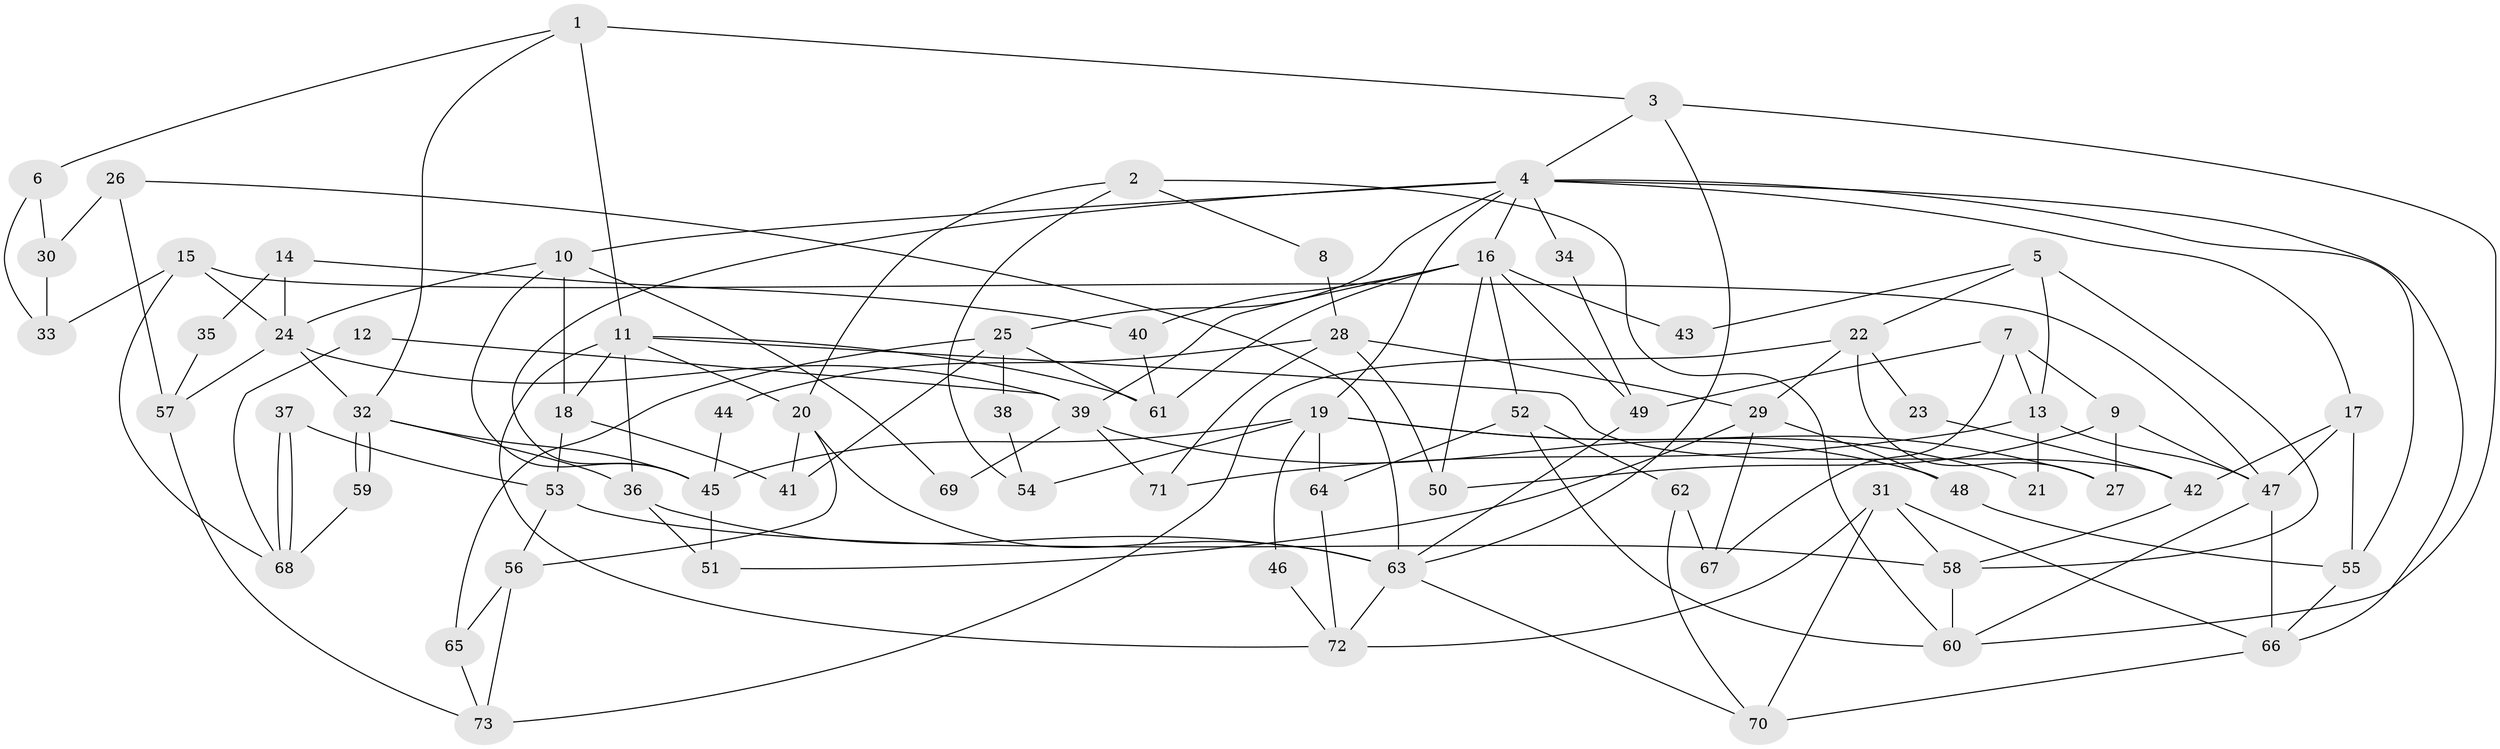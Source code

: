 // coarse degree distribution, {7: 0.13043478260869565, 2: 0.08695652173913043, 6: 0.08695652173913043, 4: 0.21739130434782608, 8: 0.08695652173913043, 3: 0.08695652173913043, 5: 0.043478260869565216, 10: 0.08695652173913043, 9: 0.13043478260869565, 11: 0.043478260869565216}
// Generated by graph-tools (version 1.1) at 2025/37/03/04/25 23:37:00]
// undirected, 73 vertices, 146 edges
graph export_dot {
  node [color=gray90,style=filled];
  1;
  2;
  3;
  4;
  5;
  6;
  7;
  8;
  9;
  10;
  11;
  12;
  13;
  14;
  15;
  16;
  17;
  18;
  19;
  20;
  21;
  22;
  23;
  24;
  25;
  26;
  27;
  28;
  29;
  30;
  31;
  32;
  33;
  34;
  35;
  36;
  37;
  38;
  39;
  40;
  41;
  42;
  43;
  44;
  45;
  46;
  47;
  48;
  49;
  50;
  51;
  52;
  53;
  54;
  55;
  56;
  57;
  58;
  59;
  60;
  61;
  62;
  63;
  64;
  65;
  66;
  67;
  68;
  69;
  70;
  71;
  72;
  73;
  1 -- 3;
  1 -- 32;
  1 -- 6;
  1 -- 11;
  2 -- 60;
  2 -- 20;
  2 -- 8;
  2 -- 54;
  3 -- 63;
  3 -- 4;
  3 -- 60;
  4 -- 25;
  4 -- 66;
  4 -- 10;
  4 -- 16;
  4 -- 17;
  4 -- 19;
  4 -- 34;
  4 -- 45;
  4 -- 55;
  5 -- 22;
  5 -- 58;
  5 -- 13;
  5 -- 43;
  6 -- 30;
  6 -- 33;
  7 -- 9;
  7 -- 13;
  7 -- 49;
  7 -- 67;
  8 -- 28;
  9 -- 47;
  9 -- 27;
  9 -- 50;
  10 -- 45;
  10 -- 18;
  10 -- 24;
  10 -- 69;
  11 -- 42;
  11 -- 18;
  11 -- 20;
  11 -- 36;
  11 -- 61;
  11 -- 72;
  12 -- 68;
  12 -- 39;
  13 -- 47;
  13 -- 21;
  13 -- 71;
  14 -- 40;
  14 -- 24;
  14 -- 35;
  15 -- 47;
  15 -- 24;
  15 -- 33;
  15 -- 68;
  16 -- 50;
  16 -- 39;
  16 -- 40;
  16 -- 43;
  16 -- 49;
  16 -- 52;
  16 -- 61;
  17 -- 47;
  17 -- 42;
  17 -- 55;
  18 -- 41;
  18 -- 53;
  19 -- 45;
  19 -- 21;
  19 -- 27;
  19 -- 46;
  19 -- 54;
  19 -- 64;
  20 -- 63;
  20 -- 41;
  20 -- 56;
  22 -- 73;
  22 -- 29;
  22 -- 23;
  22 -- 27;
  23 -- 42;
  24 -- 32;
  24 -- 39;
  24 -- 57;
  25 -- 41;
  25 -- 61;
  25 -- 38;
  25 -- 65;
  26 -- 63;
  26 -- 57;
  26 -- 30;
  28 -- 29;
  28 -- 71;
  28 -- 44;
  28 -- 50;
  29 -- 67;
  29 -- 48;
  29 -- 51;
  30 -- 33;
  31 -- 72;
  31 -- 70;
  31 -- 58;
  31 -- 66;
  32 -- 59;
  32 -- 59;
  32 -- 36;
  32 -- 45;
  34 -- 49;
  35 -- 57;
  36 -- 51;
  36 -- 63;
  37 -- 53;
  37 -- 68;
  37 -- 68;
  38 -- 54;
  39 -- 48;
  39 -- 69;
  39 -- 71;
  40 -- 61;
  42 -- 58;
  44 -- 45;
  45 -- 51;
  46 -- 72;
  47 -- 60;
  47 -- 66;
  48 -- 55;
  49 -- 63;
  52 -- 64;
  52 -- 60;
  52 -- 62;
  53 -- 58;
  53 -- 56;
  55 -- 66;
  56 -- 65;
  56 -- 73;
  57 -- 73;
  58 -- 60;
  59 -- 68;
  62 -- 70;
  62 -- 67;
  63 -- 70;
  63 -- 72;
  64 -- 72;
  65 -- 73;
  66 -- 70;
}
